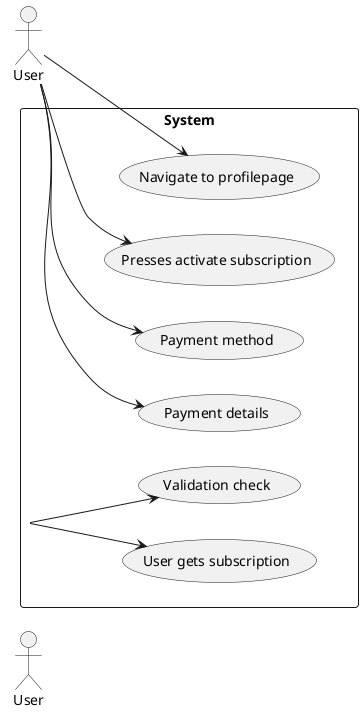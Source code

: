 @startuml Create dish
left to right direction
actor "User" as Admin
rectangle System {
  usecase "Navigate to profilepage" as UC1
  usecase "Presses activate subscription" as UC2
  usecase "Payment method" as UC3
  usecase "Payment details" as UC4
  usecase "Validation check" as UC5
  usecase "User gets subscription" as UC6
}

User --> UC1
User --> UC2
User --> UC3
User --> UC4
System --> UC5
System --> UC6
@enduml